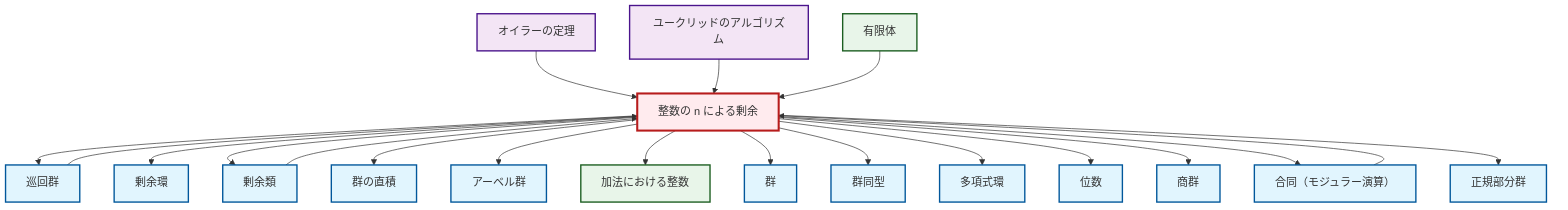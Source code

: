 graph TD
    classDef definition fill:#e1f5fe,stroke:#01579b,stroke-width:2px
    classDef theorem fill:#f3e5f5,stroke:#4a148c,stroke-width:2px
    classDef axiom fill:#fff3e0,stroke:#e65100,stroke-width:2px
    classDef example fill:#e8f5e9,stroke:#1b5e20,stroke-width:2px
    classDef current fill:#ffebee,stroke:#b71c1c,stroke-width:3px
    thm-euclidean-algorithm["ユークリッドのアルゴリズム"]:::theorem
    def-quotient-ring["剰余環"]:::definition
    def-coset["剰余類"]:::definition
    def-group["群"]:::definition
    ex-quotient-integers-mod-n["整数の n による剰余"]:::example
    def-cyclic-group["巡回群"]:::definition
    def-congruence["合同（モジュラー演算）"]:::definition
    ex-finite-field["有限体"]:::example
    def-order["位数"]:::definition
    def-polynomial-ring["多項式環"]:::definition
    def-isomorphism["群同型"]:::definition
    def-quotient-group["商群"]:::definition
    def-normal-subgroup["正規部分群"]:::definition
    ex-integers-addition["加法における整数"]:::example
    def-direct-product["群の直積"]:::definition
    def-abelian-group["アーベル群"]:::definition
    thm-euler["オイラーの定理"]:::theorem
    ex-quotient-integers-mod-n --> def-cyclic-group
    def-cyclic-group --> ex-quotient-integers-mod-n
    ex-quotient-integers-mod-n --> def-quotient-ring
    ex-quotient-integers-mod-n --> def-coset
    thm-euler --> ex-quotient-integers-mod-n
    ex-quotient-integers-mod-n --> def-direct-product
    ex-quotient-integers-mod-n --> def-abelian-group
    def-congruence --> ex-quotient-integers-mod-n
    ex-quotient-integers-mod-n --> ex-integers-addition
    ex-quotient-integers-mod-n --> def-group
    ex-quotient-integers-mod-n --> def-isomorphism
    ex-quotient-integers-mod-n --> def-polynomial-ring
    thm-euclidean-algorithm --> ex-quotient-integers-mod-n
    ex-quotient-integers-mod-n --> def-order
    ex-quotient-integers-mod-n --> def-quotient-group
    ex-finite-field --> ex-quotient-integers-mod-n
    ex-quotient-integers-mod-n --> def-congruence
    def-coset --> ex-quotient-integers-mod-n
    ex-quotient-integers-mod-n --> def-normal-subgroup
    class ex-quotient-integers-mod-n current